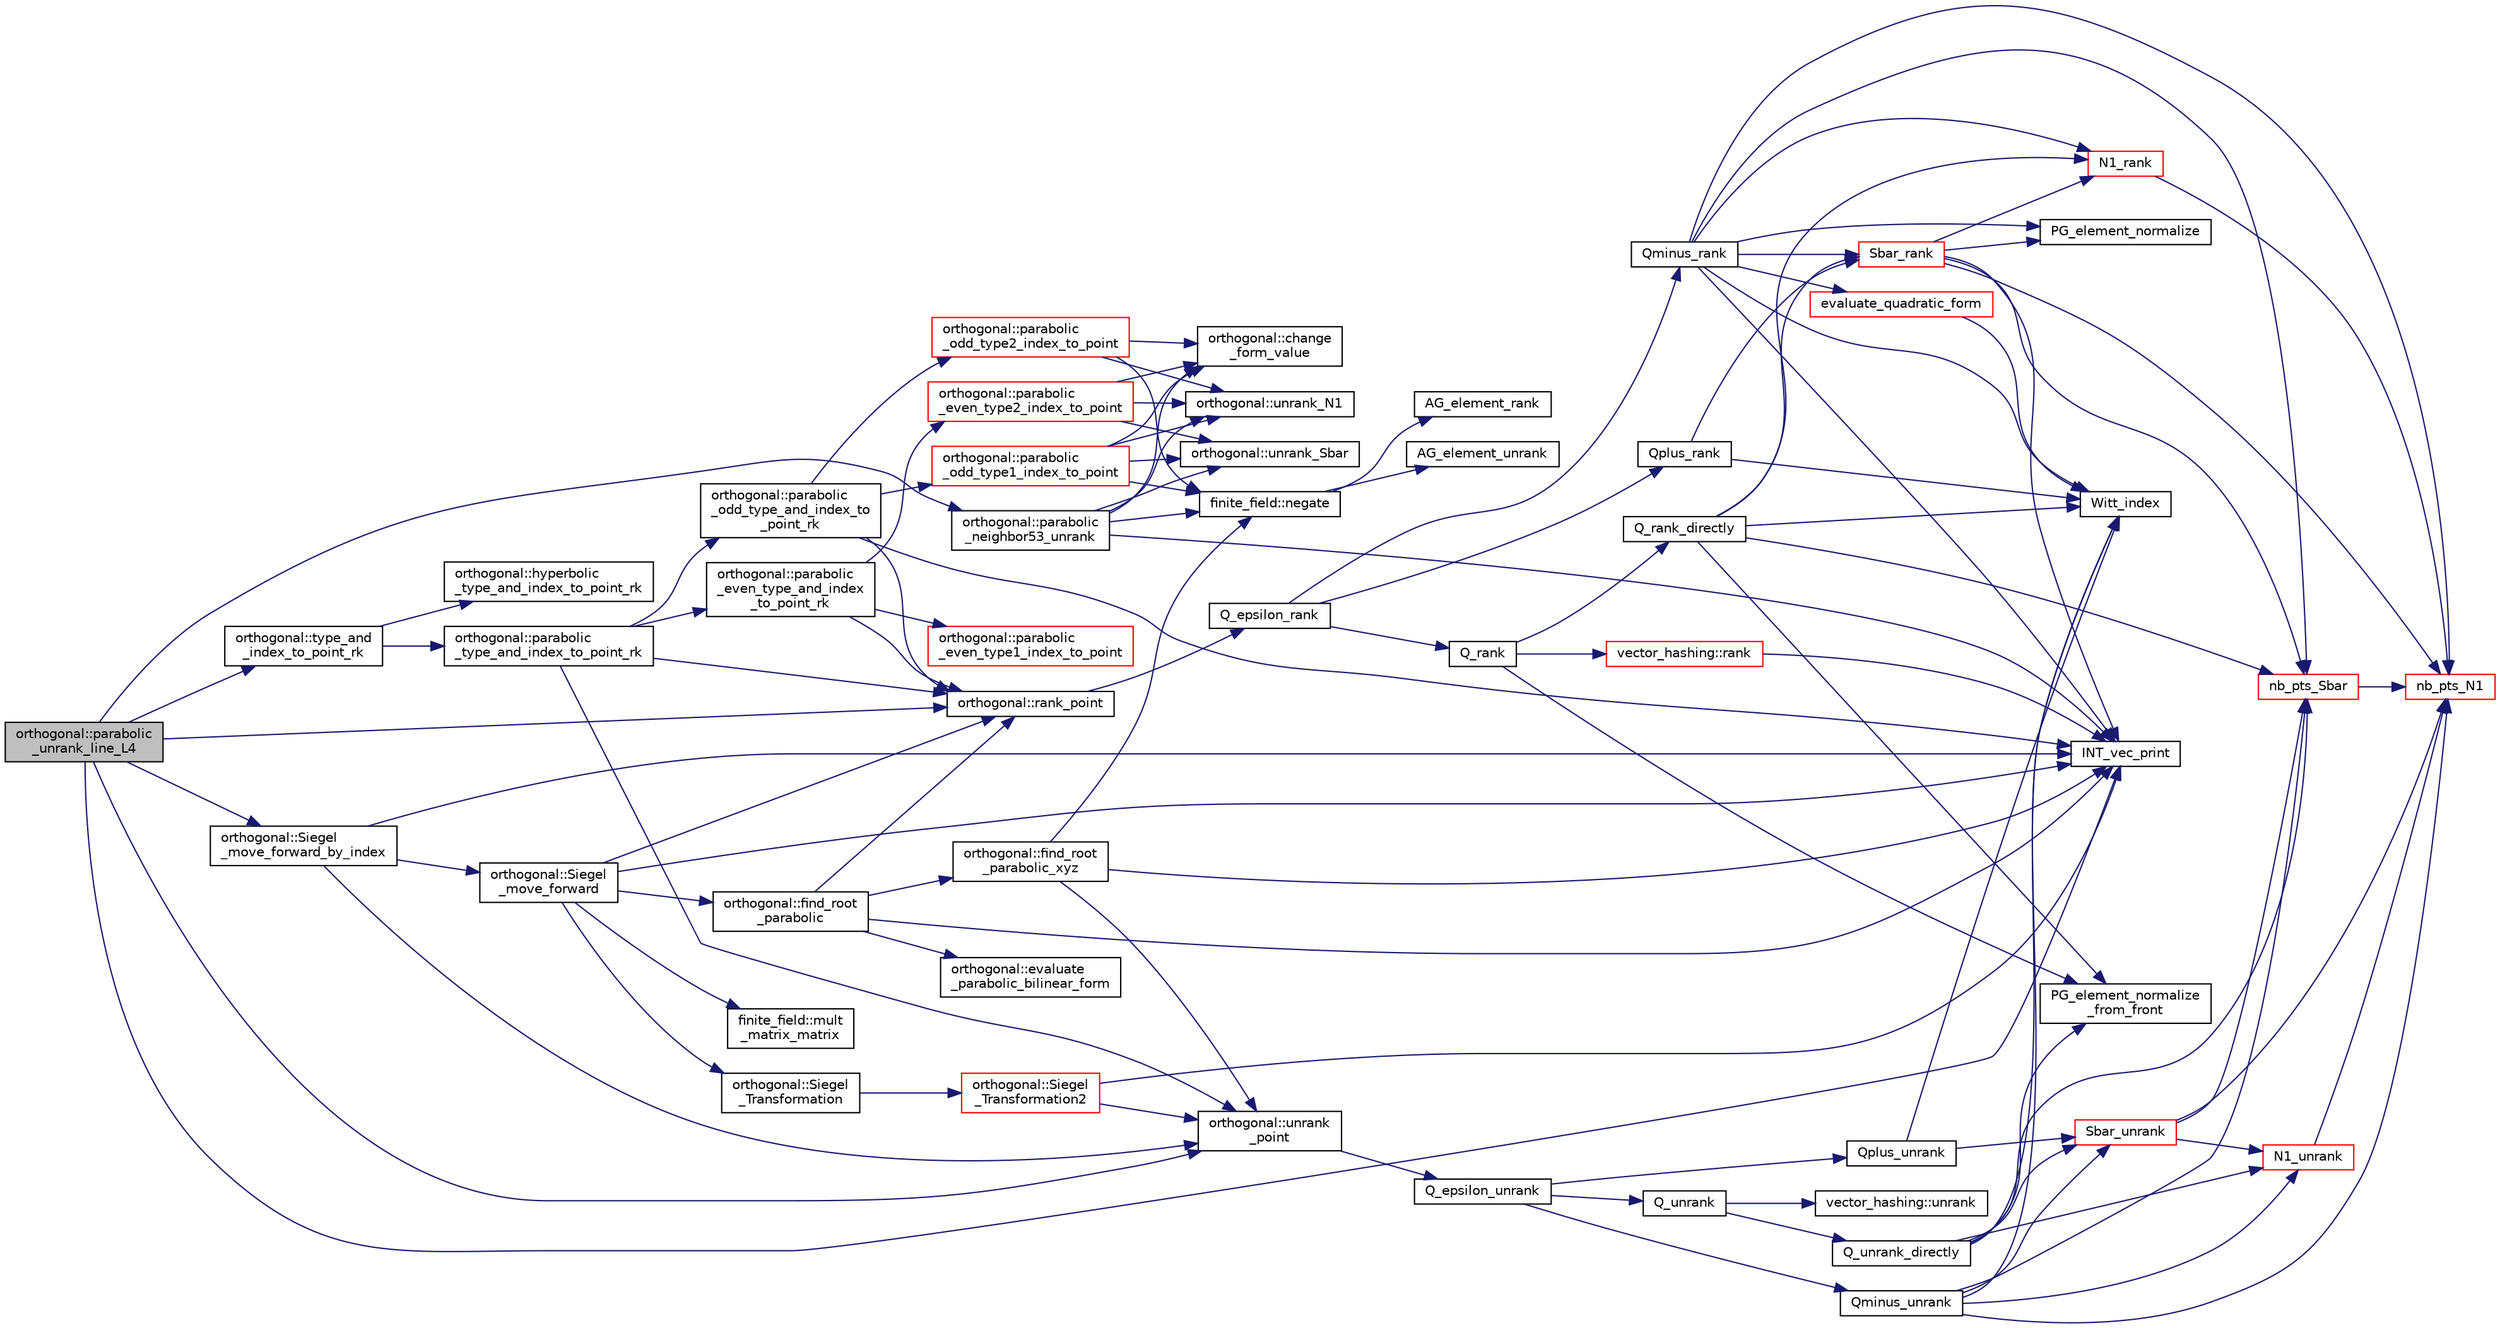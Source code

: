 digraph "orthogonal::parabolic_unrank_line_L4"
{
  edge [fontname="Helvetica",fontsize="10",labelfontname="Helvetica",labelfontsize="10"];
  node [fontname="Helvetica",fontsize="10",shape=record];
  rankdir="LR";
  Node33386 [label="orthogonal::parabolic\l_unrank_line_L4",height=0.2,width=0.4,color="black", fillcolor="grey75", style="filled", fontcolor="black"];
  Node33386 -> Node33387 [color="midnightblue",fontsize="10",style="solid",fontname="Helvetica"];
  Node33387 [label="orthogonal::type_and\l_index_to_point_rk",height=0.2,width=0.4,color="black", fillcolor="white", style="filled",URL="$d7/daa/classorthogonal.html#a319ef460cdfe3247d336c3fb482901eb"];
  Node33387 -> Node33388 [color="midnightblue",fontsize="10",style="solid",fontname="Helvetica"];
  Node33388 [label="orthogonal::hyperbolic\l_type_and_index_to_point_rk",height=0.2,width=0.4,color="black", fillcolor="white", style="filled",URL="$d7/daa/classorthogonal.html#af31cd843ff2e6eb4fe1ba9c49e62d1b8"];
  Node33387 -> Node33389 [color="midnightblue",fontsize="10",style="solid",fontname="Helvetica"];
  Node33389 [label="orthogonal::parabolic\l_type_and_index_to_point_rk",height=0.2,width=0.4,color="black", fillcolor="white", style="filled",URL="$d7/daa/classorthogonal.html#a67c316cf01b382762e6ac372f522d106"];
  Node33389 -> Node33390 [color="midnightblue",fontsize="10",style="solid",fontname="Helvetica"];
  Node33390 [label="orthogonal::unrank\l_point",height=0.2,width=0.4,color="black", fillcolor="white", style="filled",URL="$d7/daa/classorthogonal.html#ab655117100f7c66c19817b84ac5ac0a0"];
  Node33390 -> Node33391 [color="midnightblue",fontsize="10",style="solid",fontname="Helvetica"];
  Node33391 [label="Q_epsilon_unrank",height=0.2,width=0.4,color="black", fillcolor="white", style="filled",URL="$d4/d67/geometry_8h.html#af162c4d30d4a6528299e37551c353e7b"];
  Node33391 -> Node33392 [color="midnightblue",fontsize="10",style="solid",fontname="Helvetica"];
  Node33392 [label="Q_unrank",height=0.2,width=0.4,color="black", fillcolor="white", style="filled",URL="$db/da0/lib_2foundations_2geometry_2orthogonal__points_8_c.html#a6d02923d5b54ef796934e753e6f5b65b"];
  Node33392 -> Node33393 [color="midnightblue",fontsize="10",style="solid",fontname="Helvetica"];
  Node33393 [label="vector_hashing::unrank",height=0.2,width=0.4,color="black", fillcolor="white", style="filled",URL="$d8/daa/classvector__hashing.html#abbebd3a96a6d27a34b9b49af99e2ed3d"];
  Node33392 -> Node33394 [color="midnightblue",fontsize="10",style="solid",fontname="Helvetica"];
  Node33394 [label="Q_unrank_directly",height=0.2,width=0.4,color="black", fillcolor="white", style="filled",URL="$db/da0/lib_2foundations_2geometry_2orthogonal__points_8_c.html#a105e7e72249e78fcf0785c69099d90ce"];
  Node33394 -> Node33395 [color="midnightblue",fontsize="10",style="solid",fontname="Helvetica"];
  Node33395 [label="Witt_index",height=0.2,width=0.4,color="black", fillcolor="white", style="filled",URL="$db/da0/lib_2foundations_2geometry_2orthogonal__points_8_c.html#ab3483ecb9859a6758f82b5327da50534"];
  Node33394 -> Node33396 [color="midnightblue",fontsize="10",style="solid",fontname="Helvetica"];
  Node33396 [label="nb_pts_Sbar",height=0.2,width=0.4,color="red", fillcolor="white", style="filled",URL="$db/da0/lib_2foundations_2geometry_2orthogonal__points_8_c.html#a986dda26505c9934c771578b084f67cc"];
  Node33396 -> Node33399 [color="midnightblue",fontsize="10",style="solid",fontname="Helvetica"];
  Node33399 [label="nb_pts_N1",height=0.2,width=0.4,color="red", fillcolor="white", style="filled",URL="$db/da0/lib_2foundations_2geometry_2orthogonal__points_8_c.html#ae0f2e1c76523db67b4ec9629ccc35bc6"];
  Node33394 -> Node33401 [color="midnightblue",fontsize="10",style="solid",fontname="Helvetica"];
  Node33401 [label="Sbar_unrank",height=0.2,width=0.4,color="red", fillcolor="white", style="filled",URL="$db/da0/lib_2foundations_2geometry_2orthogonal__points_8_c.html#a65d9b9ccfff12dd92f4f4e8360701c98"];
  Node33401 -> Node33396 [color="midnightblue",fontsize="10",style="solid",fontname="Helvetica"];
  Node33401 -> Node33399 [color="midnightblue",fontsize="10",style="solid",fontname="Helvetica"];
  Node33401 -> Node33404 [color="midnightblue",fontsize="10",style="solid",fontname="Helvetica"];
  Node33404 [label="N1_unrank",height=0.2,width=0.4,color="red", fillcolor="white", style="filled",URL="$db/da0/lib_2foundations_2geometry_2orthogonal__points_8_c.html#aa9427e27f7f207c1baff3a34cc5d78cf"];
  Node33404 -> Node33399 [color="midnightblue",fontsize="10",style="solid",fontname="Helvetica"];
  Node33394 -> Node33409 [color="midnightblue",fontsize="10",style="solid",fontname="Helvetica"];
  Node33409 [label="PG_element_normalize\l_from_front",height=0.2,width=0.4,color="black", fillcolor="white", style="filled",URL="$d4/d67/geometry_8h.html#af675caf5f9975573455c8d93cb56bf95"];
  Node33394 -> Node33404 [color="midnightblue",fontsize="10",style="solid",fontname="Helvetica"];
  Node33391 -> Node33410 [color="midnightblue",fontsize="10",style="solid",fontname="Helvetica"];
  Node33410 [label="Qplus_unrank",height=0.2,width=0.4,color="black", fillcolor="white", style="filled",URL="$db/da0/lib_2foundations_2geometry_2orthogonal__points_8_c.html#ad50512edd586919700e033744b4a03c8"];
  Node33410 -> Node33395 [color="midnightblue",fontsize="10",style="solid",fontname="Helvetica"];
  Node33410 -> Node33401 [color="midnightblue",fontsize="10",style="solid",fontname="Helvetica"];
  Node33391 -> Node33411 [color="midnightblue",fontsize="10",style="solid",fontname="Helvetica"];
  Node33411 [label="Qminus_unrank",height=0.2,width=0.4,color="black", fillcolor="white", style="filled",URL="$db/da0/lib_2foundations_2geometry_2orthogonal__points_8_c.html#ac2dd18f435ab479095b836a483c12c7d"];
  Node33411 -> Node33395 [color="midnightblue",fontsize="10",style="solid",fontname="Helvetica"];
  Node33411 -> Node33396 [color="midnightblue",fontsize="10",style="solid",fontname="Helvetica"];
  Node33411 -> Node33401 [color="midnightblue",fontsize="10",style="solid",fontname="Helvetica"];
  Node33411 -> Node33399 [color="midnightblue",fontsize="10",style="solid",fontname="Helvetica"];
  Node33411 -> Node33404 [color="midnightblue",fontsize="10",style="solid",fontname="Helvetica"];
  Node33389 -> Node33412 [color="midnightblue",fontsize="10",style="solid",fontname="Helvetica"];
  Node33412 [label="orthogonal::rank_point",height=0.2,width=0.4,color="black", fillcolor="white", style="filled",URL="$d7/daa/classorthogonal.html#adb4f1528590a804b3c011a68c9ebf655"];
  Node33412 -> Node33413 [color="midnightblue",fontsize="10",style="solid",fontname="Helvetica"];
  Node33413 [label="Q_epsilon_rank",height=0.2,width=0.4,color="black", fillcolor="white", style="filled",URL="$d4/d67/geometry_8h.html#a0949e1151174e2988aa697cb31942e97"];
  Node33413 -> Node33414 [color="midnightblue",fontsize="10",style="solid",fontname="Helvetica"];
  Node33414 [label="Q_rank",height=0.2,width=0.4,color="black", fillcolor="white", style="filled",URL="$db/da0/lib_2foundations_2geometry_2orthogonal__points_8_c.html#ad2671f4db3224df1e22494b9d946375e"];
  Node33414 -> Node33409 [color="midnightblue",fontsize="10",style="solid",fontname="Helvetica"];
  Node33414 -> Node33415 [color="midnightblue",fontsize="10",style="solid",fontname="Helvetica"];
  Node33415 [label="vector_hashing::rank",height=0.2,width=0.4,color="red", fillcolor="white", style="filled",URL="$d8/daa/classvector__hashing.html#a4879796cc2ade5fcef891747909ec710"];
  Node33415 -> Node33420 [color="midnightblue",fontsize="10",style="solid",fontname="Helvetica"];
  Node33420 [label="INT_vec_print",height=0.2,width=0.4,color="black", fillcolor="white", style="filled",URL="$df/dbf/sajeeb_8_c.html#a79a5901af0b47dd0d694109543c027fe"];
  Node33414 -> Node33422 [color="midnightblue",fontsize="10",style="solid",fontname="Helvetica"];
  Node33422 [label="Q_rank_directly",height=0.2,width=0.4,color="black", fillcolor="white", style="filled",URL="$db/da0/lib_2foundations_2geometry_2orthogonal__points_8_c.html#a5f856abfc1a984dc77a7e21a239ab88e"];
  Node33422 -> Node33395 [color="midnightblue",fontsize="10",style="solid",fontname="Helvetica"];
  Node33422 -> Node33396 [color="midnightblue",fontsize="10",style="solid",fontname="Helvetica"];
  Node33422 -> Node33423 [color="midnightblue",fontsize="10",style="solid",fontname="Helvetica"];
  Node33423 [label="Sbar_rank",height=0.2,width=0.4,color="red", fillcolor="white", style="filled",URL="$db/da0/lib_2foundations_2geometry_2orthogonal__points_8_c.html#a9f987613e1f3dd623ce4032443a5a4a3"];
  Node33423 -> Node33424 [color="midnightblue",fontsize="10",style="solid",fontname="Helvetica"];
  Node33424 [label="PG_element_normalize",height=0.2,width=0.4,color="black", fillcolor="white", style="filled",URL="$d4/d67/geometry_8h.html#a5a4c3c1158bad6bab0d786c616bd0996"];
  Node33423 -> Node33420 [color="midnightblue",fontsize="10",style="solid",fontname="Helvetica"];
  Node33423 -> Node33396 [color="midnightblue",fontsize="10",style="solid",fontname="Helvetica"];
  Node33423 -> Node33399 [color="midnightblue",fontsize="10",style="solid",fontname="Helvetica"];
  Node33423 -> Node33428 [color="midnightblue",fontsize="10",style="solid",fontname="Helvetica"];
  Node33428 [label="N1_rank",height=0.2,width=0.4,color="red", fillcolor="white", style="filled",URL="$db/da0/lib_2foundations_2geometry_2orthogonal__points_8_c.html#aeb5e4527dd73fce52439f30400b9946a"];
  Node33428 -> Node33399 [color="midnightblue",fontsize="10",style="solid",fontname="Helvetica"];
  Node33422 -> Node33409 [color="midnightblue",fontsize="10",style="solid",fontname="Helvetica"];
  Node33422 -> Node33428 [color="midnightblue",fontsize="10",style="solid",fontname="Helvetica"];
  Node33413 -> Node33430 [color="midnightblue",fontsize="10",style="solid",fontname="Helvetica"];
  Node33430 [label="Qplus_rank",height=0.2,width=0.4,color="black", fillcolor="white", style="filled",URL="$db/da0/lib_2foundations_2geometry_2orthogonal__points_8_c.html#aaa1be357d007a845ce2866169d63afb7"];
  Node33430 -> Node33395 [color="midnightblue",fontsize="10",style="solid",fontname="Helvetica"];
  Node33430 -> Node33423 [color="midnightblue",fontsize="10",style="solid",fontname="Helvetica"];
  Node33413 -> Node33431 [color="midnightblue",fontsize="10",style="solid",fontname="Helvetica"];
  Node33431 [label="Qminus_rank",height=0.2,width=0.4,color="black", fillcolor="white", style="filled",URL="$db/da0/lib_2foundations_2geometry_2orthogonal__points_8_c.html#aec3e3dad3c2c12fa081edab0af2cb91a"];
  Node33431 -> Node33395 [color="midnightblue",fontsize="10",style="solid",fontname="Helvetica"];
  Node33431 -> Node33432 [color="midnightblue",fontsize="10",style="solid",fontname="Helvetica"];
  Node33432 [label="evaluate_quadratic_form",height=0.2,width=0.4,color="red", fillcolor="white", style="filled",URL="$db/da0/lib_2foundations_2geometry_2orthogonal__points_8_c.html#a4faa3ca9079fe60d4ad421506491ed6a"];
  Node33432 -> Node33395 [color="midnightblue",fontsize="10",style="solid",fontname="Helvetica"];
  Node33431 -> Node33420 [color="midnightblue",fontsize="10",style="solid",fontname="Helvetica"];
  Node33431 -> Node33424 [color="midnightblue",fontsize="10",style="solid",fontname="Helvetica"];
  Node33431 -> Node33423 [color="midnightblue",fontsize="10",style="solid",fontname="Helvetica"];
  Node33431 -> Node33396 [color="midnightblue",fontsize="10",style="solid",fontname="Helvetica"];
  Node33431 -> Node33399 [color="midnightblue",fontsize="10",style="solid",fontname="Helvetica"];
  Node33431 -> Node33428 [color="midnightblue",fontsize="10",style="solid",fontname="Helvetica"];
  Node33389 -> Node33433 [color="midnightblue",fontsize="10",style="solid",fontname="Helvetica"];
  Node33433 [label="orthogonal::parabolic\l_even_type_and_index\l_to_point_rk",height=0.2,width=0.4,color="black", fillcolor="white", style="filled",URL="$d7/daa/classorthogonal.html#af43894039e8c5a8039f52b93dfa3ff77"];
  Node33433 -> Node33434 [color="midnightblue",fontsize="10",style="solid",fontname="Helvetica"];
  Node33434 [label="orthogonal::parabolic\l_even_type1_index_to_point",height=0.2,width=0.4,color="red", fillcolor="white", style="filled",URL="$d7/daa/classorthogonal.html#a6646754b896f772146faceaa4100403f"];
  Node33433 -> Node33412 [color="midnightblue",fontsize="10",style="solid",fontname="Helvetica"];
  Node33433 -> Node33437 [color="midnightblue",fontsize="10",style="solid",fontname="Helvetica"];
  Node33437 [label="orthogonal::parabolic\l_even_type2_index_to_point",height=0.2,width=0.4,color="red", fillcolor="white", style="filled",URL="$d7/daa/classorthogonal.html#ac00a073ffe018536d0b07841b405533a"];
  Node33437 -> Node33438 [color="midnightblue",fontsize="10",style="solid",fontname="Helvetica"];
  Node33438 [label="orthogonal::unrank_N1",height=0.2,width=0.4,color="black", fillcolor="white", style="filled",URL="$d7/daa/classorthogonal.html#ac39ac9cea140f569c2b78ad01310b4b6"];
  Node33437 -> Node33439 [color="midnightblue",fontsize="10",style="solid",fontname="Helvetica"];
  Node33439 [label="orthogonal::change\l_form_value",height=0.2,width=0.4,color="black", fillcolor="white", style="filled",URL="$d7/daa/classorthogonal.html#a981c26d4b73e152cd884f0b969a581bf"];
  Node33437 -> Node33440 [color="midnightblue",fontsize="10",style="solid",fontname="Helvetica"];
  Node33440 [label="orthogonal::unrank_Sbar",height=0.2,width=0.4,color="black", fillcolor="white", style="filled",URL="$d7/daa/classorthogonal.html#af5dc4e991f79be6bfdce4325648e037a"];
  Node33389 -> Node33446 [color="midnightblue",fontsize="10",style="solid",fontname="Helvetica"];
  Node33446 [label="orthogonal::parabolic\l_odd_type_and_index_to\l_point_rk",height=0.2,width=0.4,color="black", fillcolor="white", style="filled",URL="$d7/daa/classorthogonal.html#aac70113614b52601e38b3ce8cbffbc9a"];
  Node33446 -> Node33447 [color="midnightblue",fontsize="10",style="solid",fontname="Helvetica"];
  Node33447 [label="orthogonal::parabolic\l_odd_type1_index_to_point",height=0.2,width=0.4,color="red", fillcolor="white", style="filled",URL="$d7/daa/classorthogonal.html#a90ae2eb18659cb8dcd94eafc0b4eccf7"];
  Node33447 -> Node33438 [color="midnightblue",fontsize="10",style="solid",fontname="Helvetica"];
  Node33447 -> Node33448 [color="midnightblue",fontsize="10",style="solid",fontname="Helvetica"];
  Node33448 [label="finite_field::negate",height=0.2,width=0.4,color="black", fillcolor="white", style="filled",URL="$df/d5a/classfinite__field.html#aa9d798298f25d4a9262b5bc5f1733e31"];
  Node33448 -> Node33444 [color="midnightblue",fontsize="10",style="solid",fontname="Helvetica"];
  Node33444 [label="AG_element_unrank",height=0.2,width=0.4,color="black", fillcolor="white", style="filled",URL="$d4/d67/geometry_8h.html#a4a33b86c87b2879b97cfa1327abe2885"];
  Node33448 -> Node33445 [color="midnightblue",fontsize="10",style="solid",fontname="Helvetica"];
  Node33445 [label="AG_element_rank",height=0.2,width=0.4,color="black", fillcolor="white", style="filled",URL="$d4/d67/geometry_8h.html#ab2ac908d07dd8038fd996e26bdc75c17"];
  Node33447 -> Node33439 [color="midnightblue",fontsize="10",style="solid",fontname="Helvetica"];
  Node33447 -> Node33440 [color="midnightblue",fontsize="10",style="solid",fontname="Helvetica"];
  Node33446 -> Node33420 [color="midnightblue",fontsize="10",style="solid",fontname="Helvetica"];
  Node33446 -> Node33412 [color="midnightblue",fontsize="10",style="solid",fontname="Helvetica"];
  Node33446 -> Node33449 [color="midnightblue",fontsize="10",style="solid",fontname="Helvetica"];
  Node33449 [label="orthogonal::parabolic\l_odd_type2_index_to_point",height=0.2,width=0.4,color="red", fillcolor="white", style="filled",URL="$d7/daa/classorthogonal.html#a7bbc04bb592d92a5dc35b77f33811fe0"];
  Node33449 -> Node33438 [color="midnightblue",fontsize="10",style="solid",fontname="Helvetica"];
  Node33449 -> Node33448 [color="midnightblue",fontsize="10",style="solid",fontname="Helvetica"];
  Node33449 -> Node33439 [color="midnightblue",fontsize="10",style="solid",fontname="Helvetica"];
  Node33386 -> Node33450 [color="midnightblue",fontsize="10",style="solid",fontname="Helvetica"];
  Node33450 [label="orthogonal::parabolic\l_neighbor53_unrank",height=0.2,width=0.4,color="black", fillcolor="white", style="filled",URL="$d7/daa/classorthogonal.html#ac3e1bc434ae9a96a712df77c226e2e04"];
  Node33450 -> Node33440 [color="midnightblue",fontsize="10",style="solid",fontname="Helvetica"];
  Node33450 -> Node33438 [color="midnightblue",fontsize="10",style="solid",fontname="Helvetica"];
  Node33450 -> Node33439 [color="midnightblue",fontsize="10",style="solid",fontname="Helvetica"];
  Node33450 -> Node33448 [color="midnightblue",fontsize="10",style="solid",fontname="Helvetica"];
  Node33450 -> Node33420 [color="midnightblue",fontsize="10",style="solid",fontname="Helvetica"];
  Node33386 -> Node33451 [color="midnightblue",fontsize="10",style="solid",fontname="Helvetica"];
  Node33451 [label="orthogonal::Siegel\l_move_forward_by_index",height=0.2,width=0.4,color="black", fillcolor="white", style="filled",URL="$d7/daa/classorthogonal.html#a606e885cb85b824bcda44154a3cfbfe8"];
  Node33451 -> Node33390 [color="midnightblue",fontsize="10",style="solid",fontname="Helvetica"];
  Node33451 -> Node33420 [color="midnightblue",fontsize="10",style="solid",fontname="Helvetica"];
  Node33451 -> Node33452 [color="midnightblue",fontsize="10",style="solid",fontname="Helvetica"];
  Node33452 [label="orthogonal::Siegel\l_move_forward",height=0.2,width=0.4,color="black", fillcolor="white", style="filled",URL="$d7/daa/classorthogonal.html#a065d0faccc00df42afd671dac644d480"];
  Node33452 -> Node33420 [color="midnightblue",fontsize="10",style="solid",fontname="Helvetica"];
  Node33452 -> Node33412 [color="midnightblue",fontsize="10",style="solid",fontname="Helvetica"];
  Node33452 -> Node33453 [color="midnightblue",fontsize="10",style="solid",fontname="Helvetica"];
  Node33453 [label="orthogonal::find_root\l_parabolic",height=0.2,width=0.4,color="black", fillcolor="white", style="filled",URL="$d7/daa/classorthogonal.html#a2e4453bb31692707f8a9e8b660b2e136"];
  Node33453 -> Node33454 [color="midnightblue",fontsize="10",style="solid",fontname="Helvetica"];
  Node33454 [label="orthogonal::find_root\l_parabolic_xyz",height=0.2,width=0.4,color="black", fillcolor="white", style="filled",URL="$d7/daa/classorthogonal.html#a17dba83065c664a7d174c4693e87493b"];
  Node33454 -> Node33390 [color="midnightblue",fontsize="10",style="solid",fontname="Helvetica"];
  Node33454 -> Node33420 [color="midnightblue",fontsize="10",style="solid",fontname="Helvetica"];
  Node33454 -> Node33448 [color="midnightblue",fontsize="10",style="solid",fontname="Helvetica"];
  Node33453 -> Node33420 [color="midnightblue",fontsize="10",style="solid",fontname="Helvetica"];
  Node33453 -> Node33455 [color="midnightblue",fontsize="10",style="solid",fontname="Helvetica"];
  Node33455 [label="orthogonal::evaluate\l_parabolic_bilinear_form",height=0.2,width=0.4,color="black", fillcolor="white", style="filled",URL="$d7/daa/classorthogonal.html#a8ee79da4c853cd384a0028cbebbbe0ee"];
  Node33453 -> Node33412 [color="midnightblue",fontsize="10",style="solid",fontname="Helvetica"];
  Node33452 -> Node33456 [color="midnightblue",fontsize="10",style="solid",fontname="Helvetica"];
  Node33456 [label="orthogonal::Siegel\l_Transformation",height=0.2,width=0.4,color="black", fillcolor="white", style="filled",URL="$d7/daa/classorthogonal.html#a27258e68c99323ac8de66fedbe565a3d"];
  Node33456 -> Node33457 [color="midnightblue",fontsize="10",style="solid",fontname="Helvetica"];
  Node33457 [label="orthogonal::Siegel\l_Transformation2",height=0.2,width=0.4,color="red", fillcolor="white", style="filled",URL="$d7/daa/classorthogonal.html#aaf1945ebd71495f1b362e5091d4b30ec"];
  Node33457 -> Node33390 [color="midnightblue",fontsize="10",style="solid",fontname="Helvetica"];
  Node33457 -> Node33420 [color="midnightblue",fontsize="10",style="solid",fontname="Helvetica"];
  Node33452 -> Node33465 [color="midnightblue",fontsize="10",style="solid",fontname="Helvetica"];
  Node33465 [label="finite_field::mult\l_matrix_matrix",height=0.2,width=0.4,color="black", fillcolor="white", style="filled",URL="$df/d5a/classfinite__field.html#a5e28706b815838d0ec34de1fa74bc3c4"];
  Node33386 -> Node33412 [color="midnightblue",fontsize="10",style="solid",fontname="Helvetica"];
  Node33386 -> Node33390 [color="midnightblue",fontsize="10",style="solid",fontname="Helvetica"];
  Node33386 -> Node33420 [color="midnightblue",fontsize="10",style="solid",fontname="Helvetica"];
}
